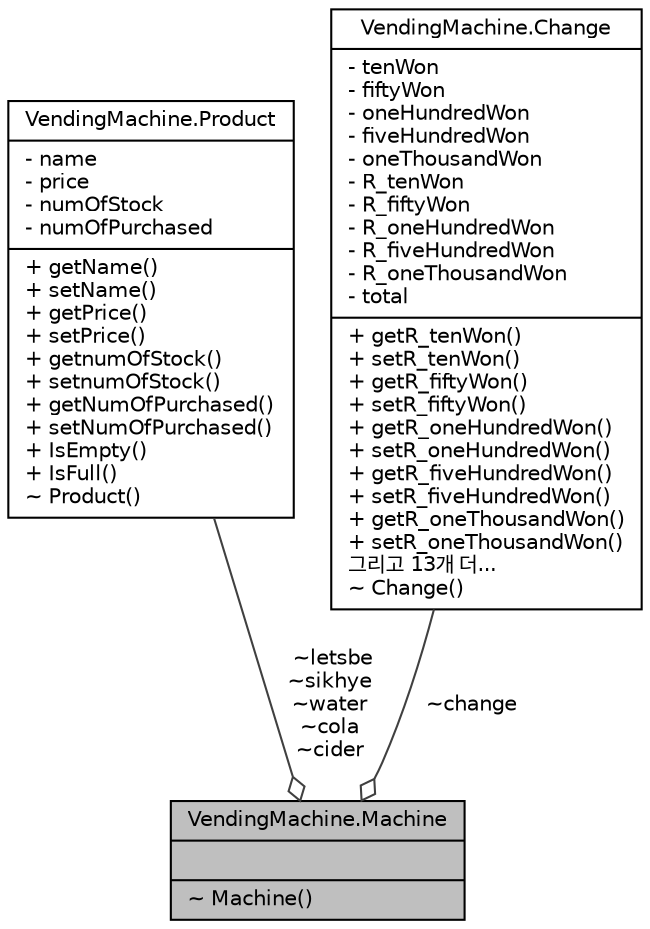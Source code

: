 digraph "VendingMachine.Machine"
{
  edge [fontname="Helvetica",fontsize="10",labelfontname="Helvetica",labelfontsize="10"];
  node [fontname="Helvetica",fontsize="10",shape=record];
  Node1 [label="{VendingMachine.Machine\n||~ Machine()\l}",height=0.2,width=0.4,color="black", fillcolor="grey75", style="filled", fontcolor="black"];
  Node2 -> Node1 [color="grey25",fontsize="10",style="solid",label=" ~letsbe\n~sikhye\n~water\n~cola\n~cider" ,arrowhead="odiamond",fontname="Helvetica"];
  Node2 [label="{VendingMachine.Product\n|- name\l- price\l- numOfStock\l- numOfPurchased\l|+ getName()\l+ setName()\l+ getPrice()\l+ setPrice()\l+ getnumOfStock()\l+ setnumOfStock()\l+ getNumOfPurchased()\l+ setNumOfPurchased()\l+ IsEmpty()\l+ IsFull()\l~ Product()\l}",height=0.2,width=0.4,color="black", fillcolor="white", style="filled",URL="$class_vending_machine_1_1_product.html",tooltip="음료수의 정보를 담고 있는 클래스 "];
  Node3 -> Node1 [color="grey25",fontsize="10",style="solid",label=" ~change" ,arrowhead="odiamond",fontname="Helvetica"];
  Node3 [label="{VendingMachine.Change\n|- tenWon\l- fiftyWon\l- oneHundredWon\l- fiveHundredWon\l- oneThousandWon\l- R_tenWon\l- R_fiftyWon\l- R_oneHundredWon\l- R_fiveHundredWon\l- R_oneThousandWon\l- total\l|+ getR_tenWon()\l+ setR_tenWon()\l+ getR_fiftyWon()\l+ setR_fiftyWon()\l+ getR_oneHundredWon()\l+ setR_oneHundredWon()\l+ getR_fiveHundredWon()\l+ setR_fiveHundredWon()\l+ getR_oneThousandWon()\l+ setR_oneThousandWon()\l그리고 13개 더...\l~ Change()\l}",height=0.2,width=0.4,color="black", fillcolor="white", style="filled",URL="$class_vending_machine_1_1_change.html",tooltip="돈을 넣고, 돈의 재고관리를하고, 잔돈계산 까지의 돈에 관련된 set,get 함수를 만든 클래스 ..."];
}
